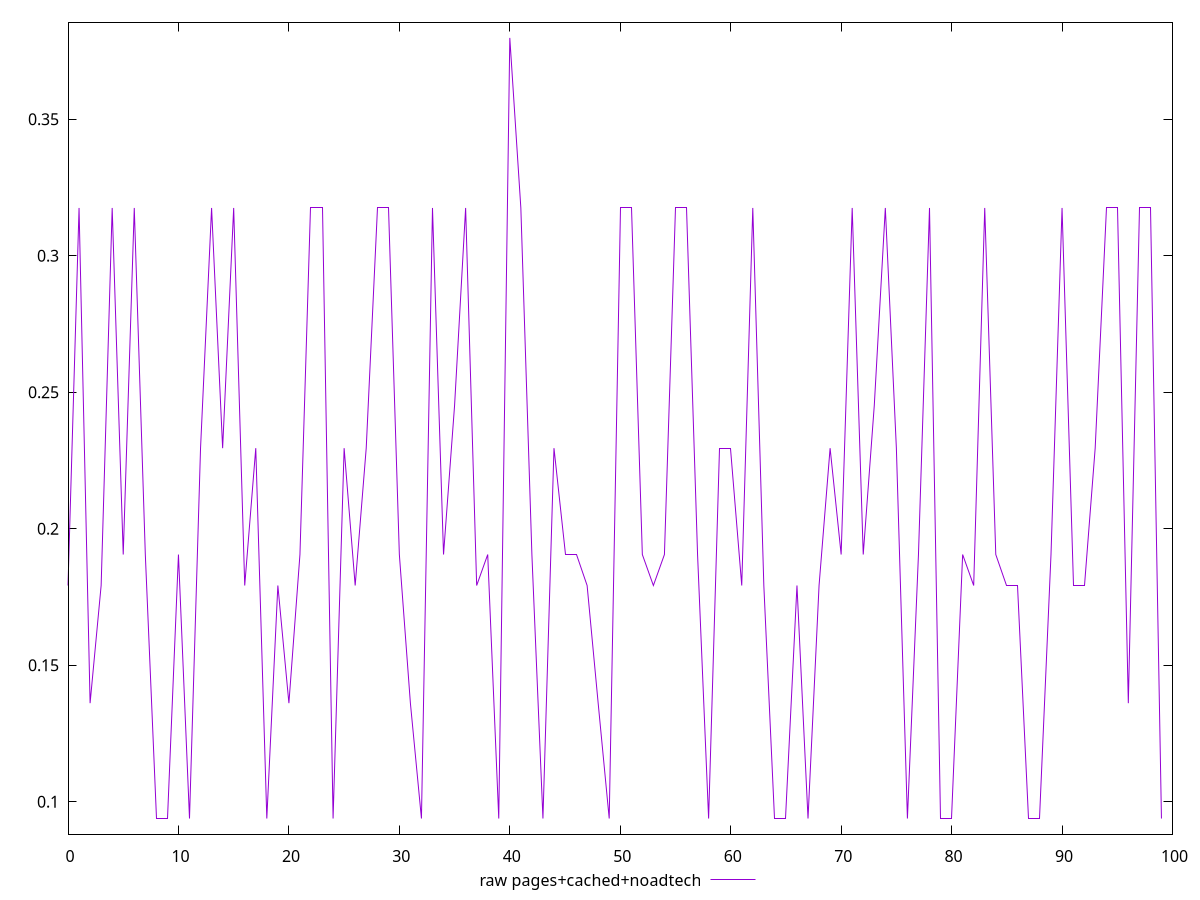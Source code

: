 $_rawPagesCachedNoadtech <<EOF
0.17922065734863282
0.31750728607177736
0.13612040519714355
0.17922065734863282
0.31750728607177736
0.1905707836151123
0.31750728607177736
0.1905707836151123
0.0938739013671875
0.0938739013671875
0.1905707836151123
0.0938739013671875
0.2295330810546875
0.31750728607177736
0.2295330810546875
0.31750728607177736
0.17922065734863282
0.2295330810546875
0.0938739013671875
0.17922065734863282
0.13612040519714355
0.1905707836151123
0.31750728607177736
0.31750728607177736
0.0938739013671875
0.2295330810546875
0.17922065734863282
0.2295330810546875
0.31750728607177736
0.31750728607177736
0.1905707836151123
0.13612040519714355
0.0938739013671875
0.31750728607177736
0.1905707836151123
0.24516444206237795
0.31750728607177736
0.17922065734863282
0.1905707836151123
0.0938739013671875
0.3797997665405274
0.31750728607177736
0.1905707836151123
0.0938739013671875
0.2295330810546875
0.1905707836151123
0.1905707836151123
0.17922065734863282
0.13612040519714355
0.0938739013671875
0.31750728607177736
0.31750728607177736
0.1905707836151123
0.17922065734863282
0.1905707836151123
0.31750728607177736
0.31750728607177736
0.1905707836151123
0.0938739013671875
0.2295330810546875
0.2295330810546875
0.17922065734863282
0.31750728607177736
0.17922065734863282
0.0938739013671875
0.0938739013671875
0.17922065734863282
0.0938739013671875
0.17922065734863282
0.2295330810546875
0.1905707836151123
0.31750728607177736
0.1905707836151123
0.24516444206237795
0.31750728607177736
0.2295330810546875
0.0938739013671875
0.1905707836151123
0.31750728607177736
0.0938739013671875
0.0938739013671875
0.1905707836151123
0.17922065734863282
0.31750728607177736
0.1905707836151123
0.17922065734863282
0.17922065734863282
0.0938739013671875
0.0938739013671875
0.1905707836151123
0.31750728607177736
0.17922065734863282
0.17922065734863282
0.2295330810546875
0.31750728607177736
0.31750728607177736
0.13612040519714355
0.31750728607177736
0.31750728607177736
0.0938739013671875
EOF
set key outside below
set terminal pngcairo
set output "report_00005_2020-11-02T22-26-11.212Z/cumulative-layout-shift/pages+cached+noadtech//raw.png"
set yrange [0.0881553840637207:0.38551828384399417]
plot $_rawPagesCachedNoadtech title "raw pages+cached+noadtech" with line ,
